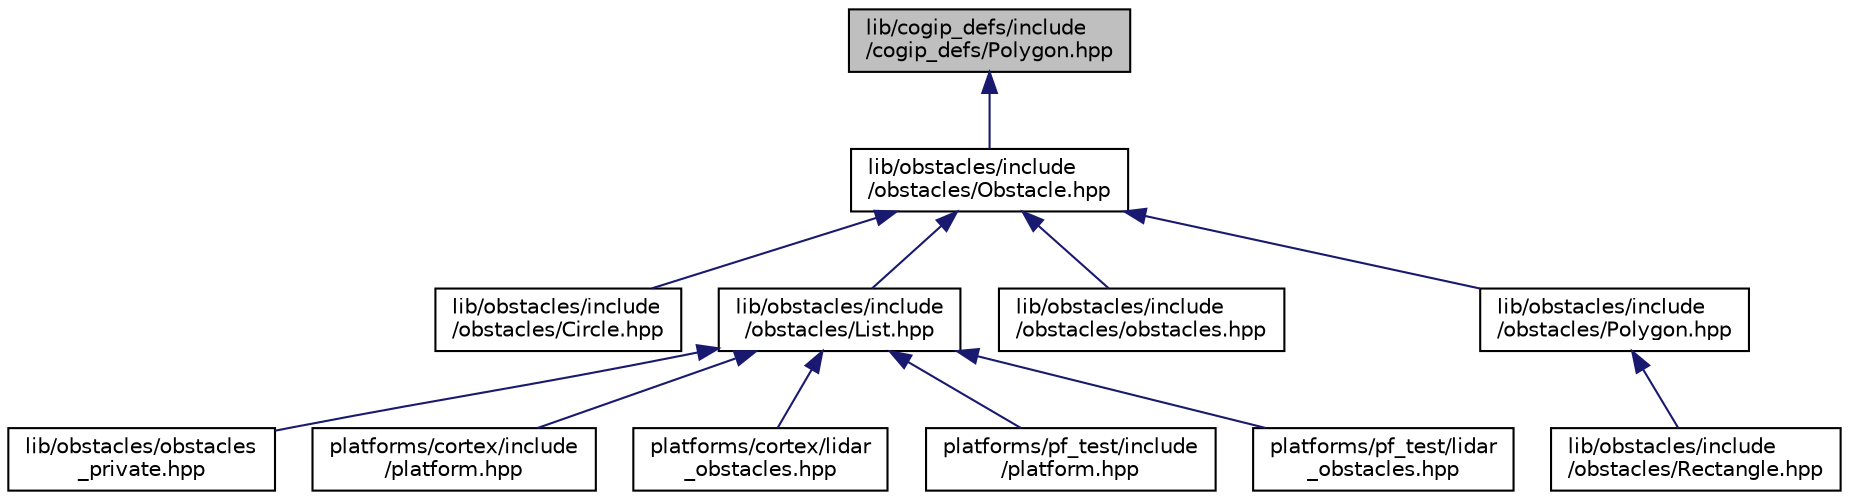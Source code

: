 digraph "lib/cogip_defs/include/cogip_defs/Polygon.hpp"
{
 // LATEX_PDF_SIZE
  bgcolor="transparent";
  edge [fontname="Helvetica",fontsize="10",labelfontname="Helvetica",labelfontsize="10"];
  node [fontname="Helvetica",fontsize="10",shape=record];
  Node1 [label="lib/cogip_defs/include\l/cogip_defs/Polygon.hpp",height=0.2,width=0.4,color="black", fillcolor="grey75", style="filled", fontcolor="black",tooltip="Polygon class declaration."];
  Node1 -> Node2 [dir="back",color="midnightblue",fontsize="10",style="solid",fontname="Helvetica"];
  Node2 [label="lib/obstacles/include\l/obstacles/Obstacle.hpp",height=0.2,width=0.4,color="black",URL="$Obstacle_8hpp.html",tooltip="Polygon obstacle class declaration."];
  Node2 -> Node3 [dir="back",color="midnightblue",fontsize="10",style="solid",fontname="Helvetica"];
  Node3 [label="lib/obstacles/include\l/obstacles/Circle.hpp",height=0.2,width=0.4,color="black",URL="$Circle_8hpp.html",tooltip="Circle obstacle class declaration."];
  Node2 -> Node4 [dir="back",color="midnightblue",fontsize="10",style="solid",fontname="Helvetica"];
  Node4 [label="lib/obstacles/include\l/obstacles/List.hpp",height=0.2,width=0.4,color="black",URL="$List_8hpp.html",tooltip="List obstacles class declaration."];
  Node4 -> Node5 [dir="back",color="midnightblue",fontsize="10",style="solid",fontname="Helvetica"];
  Node5 [label="lib/obstacles/obstacles\l_private.hpp",height=0.2,width=0.4,color="black",URL="$obstacles__private_8hpp_source.html",tooltip=" "];
  Node4 -> Node6 [dir="back",color="midnightblue",fontsize="10",style="solid",fontname="Helvetica"];
  Node6 [label="platforms/cortex/include\l/platform.hpp",height=0.2,width=0.4,color="black",URL="$cortex_2include_2platform_8hpp.html",tooltip="Define hardware properties of Cortex platform. Units:"];
  Node4 -> Node7 [dir="back",color="midnightblue",fontsize="10",style="solid",fontname="Helvetica"];
  Node7 [label="platforms/cortex/lidar\l_obstacles.hpp",height=0.2,width=0.4,color="black",URL="$cortex_2lidar__obstacles_8hpp_source.html",tooltip=" "];
  Node4 -> Node8 [dir="back",color="midnightblue",fontsize="10",style="solid",fontname="Helvetica"];
  Node8 [label="platforms/pf_test/include\l/platform.hpp",height=0.2,width=0.4,color="black",URL="$pf__test_2include_2platform_8hpp.html",tooltip="Define hardware properties of test platform. Units:"];
  Node4 -> Node9 [dir="back",color="midnightblue",fontsize="10",style="solid",fontname="Helvetica"];
  Node9 [label="platforms/pf_test/lidar\l_obstacles.hpp",height=0.2,width=0.4,color="black",URL="$pf__test_2lidar__obstacles_8hpp_source.html",tooltip=" "];
  Node2 -> Node10 [dir="back",color="midnightblue",fontsize="10",style="solid",fontname="Helvetica"];
  Node10 [label="lib/obstacles/include\l/obstacles/obstacles.hpp",height=0.2,width=0.4,color="black",URL="$obstacles_8hpp.html",tooltip="Public API for obstacles module."];
  Node2 -> Node11 [dir="back",color="midnightblue",fontsize="10",style="solid",fontname="Helvetica"];
  Node11 [label="lib/obstacles/include\l/obstacles/Polygon.hpp",height=0.2,width=0.4,color="black",URL="$obstacles_2include_2obstacles_2Polygon_8hpp.html",tooltip="Polygon obstacle class declaration."];
  Node11 -> Node12 [dir="back",color="midnightblue",fontsize="10",style="solid",fontname="Helvetica"];
  Node12 [label="lib/obstacles/include\l/obstacles/Rectangle.hpp",height=0.2,width=0.4,color="black",URL="$Rectangle_8hpp.html",tooltip="Rectangle obstacle class declaration."];
}
